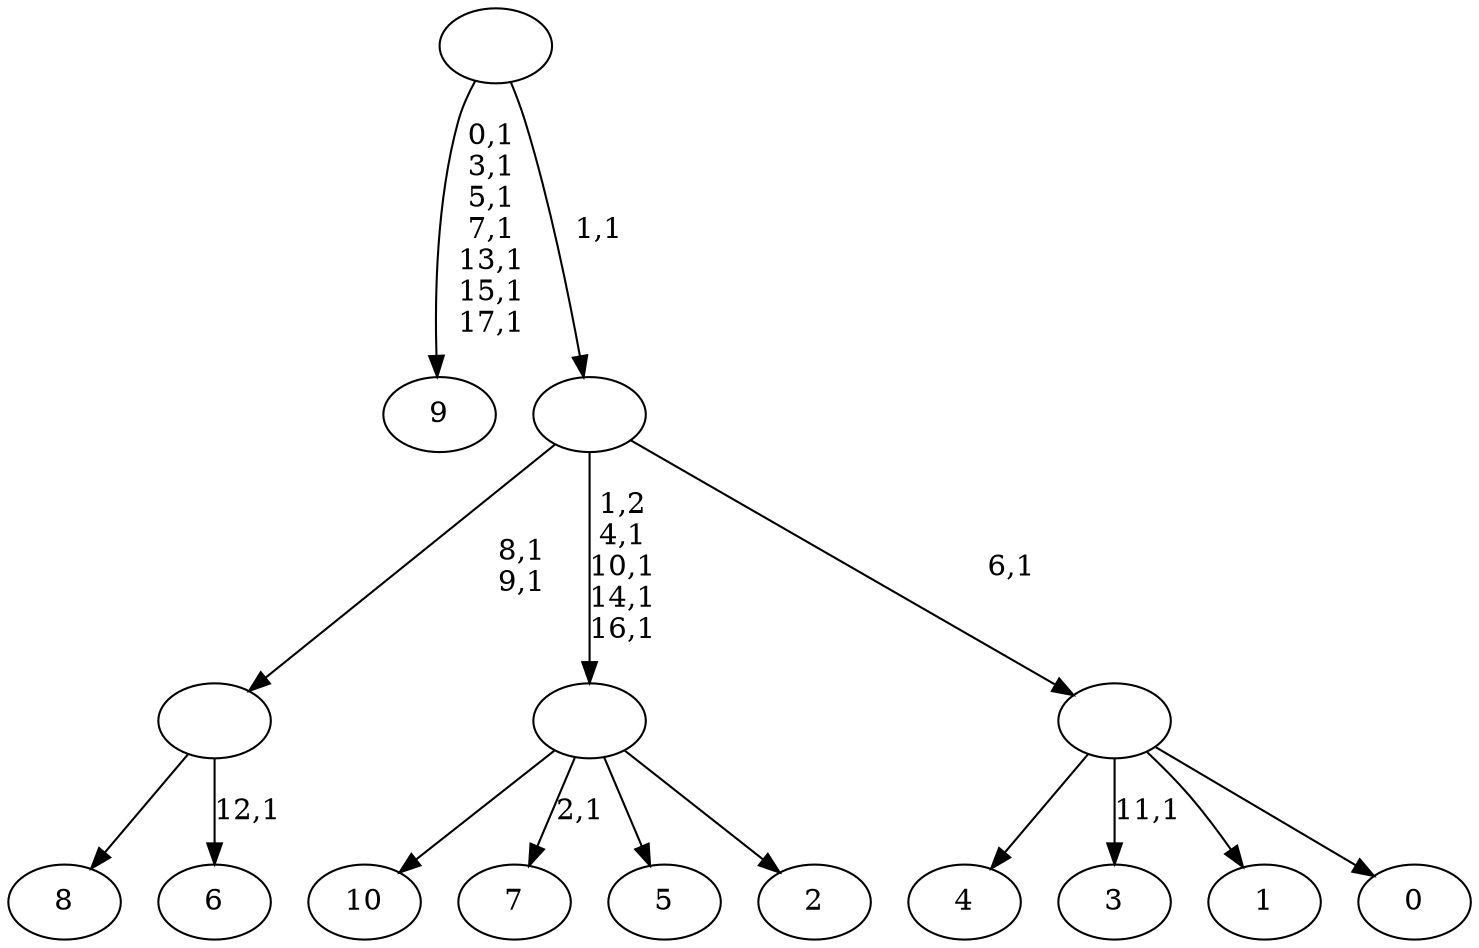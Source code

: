 digraph T {
	29 [label="10"]
	28 [label="9"]
	20 [label="8"]
	19 [label="7"]
	17 [label="6"]
	15 [label=""]
	13 [label="5"]
	12 [label="4"]
	11 [label="3"]
	9 [label="2"]
	8 [label=""]
	4 [label="1"]
	3 [label="0"]
	2 [label=""]
	1 [label=""]
	0 [label=""]
	15 -> 17 [label="12,1"]
	15 -> 20 [label=""]
	8 -> 19 [label="2,1"]
	8 -> 29 [label=""]
	8 -> 13 [label=""]
	8 -> 9 [label=""]
	2 -> 11 [label="11,1"]
	2 -> 12 [label=""]
	2 -> 4 [label=""]
	2 -> 3 [label=""]
	1 -> 8 [label="1,2\n4,1\n10,1\n14,1\n16,1"]
	1 -> 15 [label="8,1\n9,1"]
	1 -> 2 [label="6,1"]
	0 -> 28 [label="0,1\n3,1\n5,1\n7,1\n13,1\n15,1\n17,1"]
	0 -> 1 [label="1,1"]
}
